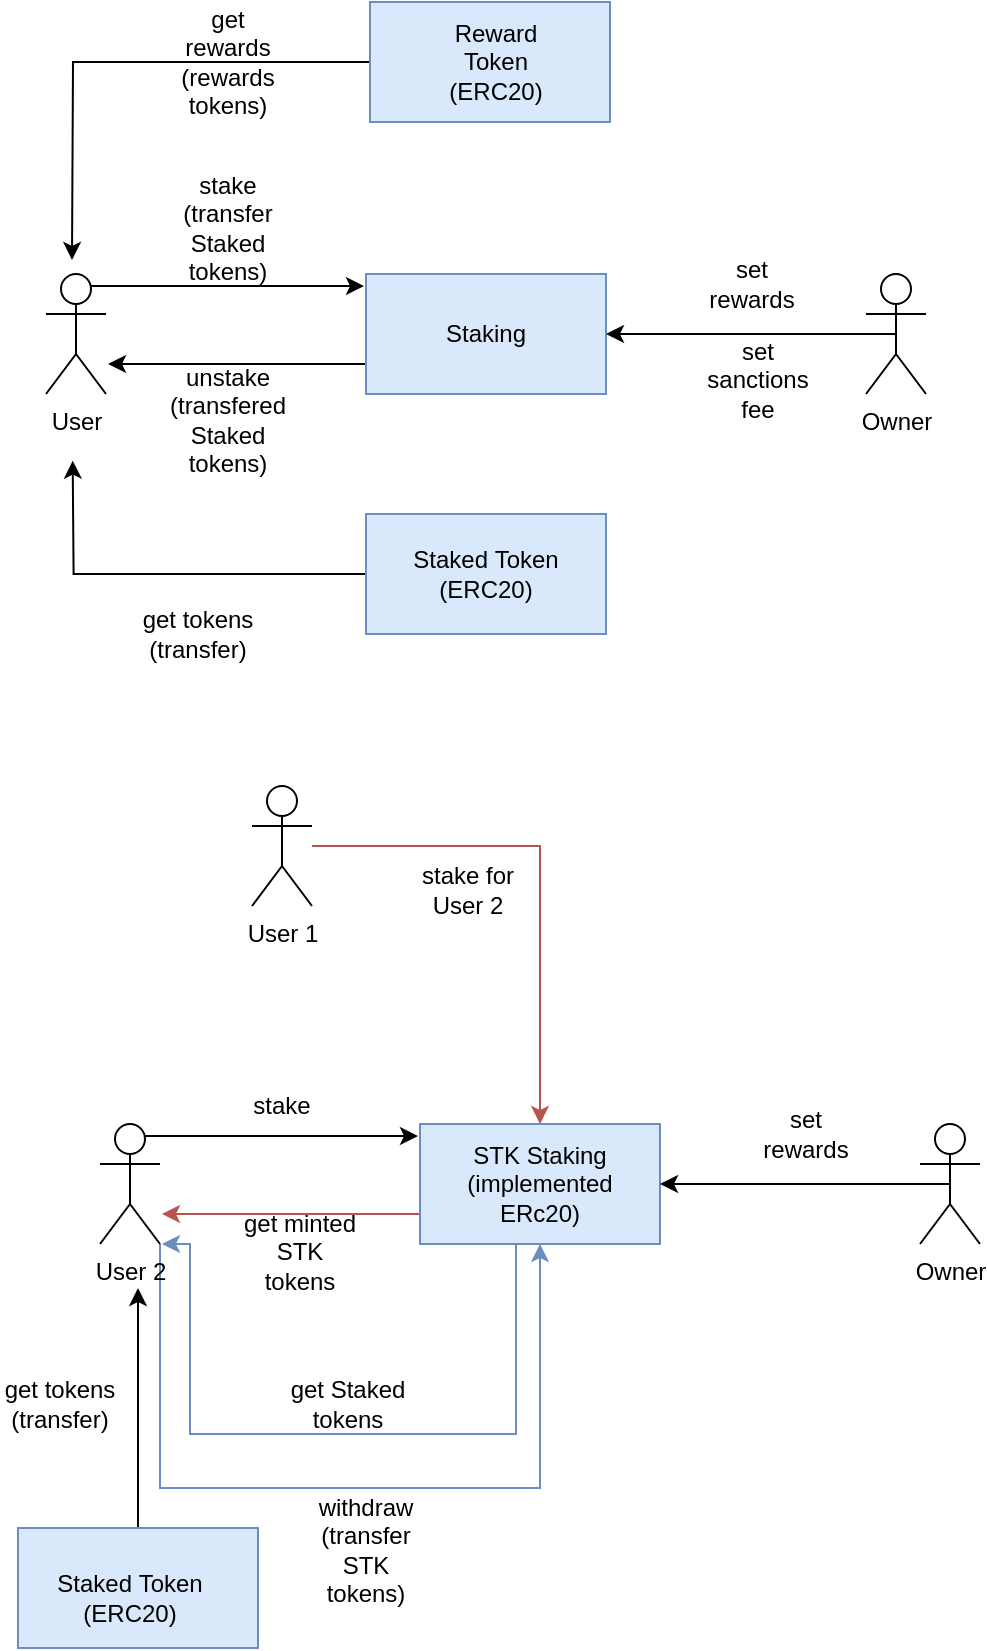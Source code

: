 <mxfile version="20.8.1" type="github">
  <diagram id="nXCdoutsdS2Su5gVqoBQ" name="Page-1">
    <mxGraphModel dx="723" dy="923" grid="0" gridSize="10" guides="1" tooltips="1" connect="1" arrows="1" fold="1" page="0" pageScale="1" pageWidth="827" pageHeight="1169" math="0" shadow="0">
      <root>
        <mxCell id="0" />
        <mxCell id="1" parent="0" />
        <mxCell id="y1yxAqHW_iSaar0OWGpF-6" style="edgeStyle=orthogonalEdgeStyle;rounded=0;orthogonalLoop=1;jettySize=auto;html=1;exitX=0;exitY=0.5;exitDx=0;exitDy=0;" parent="1" source="fHwGQ-y5JcDYO3soijXK-1" edge="1">
          <mxGeometry relative="1" as="geometry">
            <mxPoint x="173.333" y="203.333" as="targetPoint" />
          </mxGeometry>
        </mxCell>
        <mxCell id="fHwGQ-y5JcDYO3soijXK-1" value="" style="rounded=0;whiteSpace=wrap;html=1;fillColor=#dae8fc;strokeColor=#6c8ebf;" parent="1" vertex="1">
          <mxGeometry x="320" y="230" width="120" height="60" as="geometry" />
        </mxCell>
        <mxCell id="fHwGQ-y5JcDYO3soijXK-2" value="Staked&amp;nbsp;Token (ERC20)" style="text;html=1;strokeColor=none;fillColor=none;align=center;verticalAlign=middle;whiteSpace=wrap;rounded=0;" parent="1" vertex="1">
          <mxGeometry x="350" y="245" width="60" height="30" as="geometry" />
        </mxCell>
        <mxCell id="wN1k_Uzcqz9uB5MGEsxn-3" style="edgeStyle=orthogonalEdgeStyle;rounded=0;orthogonalLoop=1;jettySize=auto;html=1;exitX=0;exitY=0.75;exitDx=0;exitDy=0;" parent="1" source="fHwGQ-y5JcDYO3soijXK-4" edge="1">
          <mxGeometry relative="1" as="geometry">
            <mxPoint x="191" y="155" as="targetPoint" />
          </mxGeometry>
        </mxCell>
        <mxCell id="fHwGQ-y5JcDYO3soijXK-4" value="" style="rounded=0;whiteSpace=wrap;html=1;fillColor=#dae8fc;strokeColor=#6c8ebf;" parent="1" vertex="1">
          <mxGeometry x="320" y="110" width="120" height="60" as="geometry" />
        </mxCell>
        <mxCell id="fHwGQ-y5JcDYO3soijXK-5" value="Staking" style="text;html=1;strokeColor=none;fillColor=none;align=center;verticalAlign=middle;whiteSpace=wrap;rounded=0;" parent="1" vertex="1">
          <mxGeometry x="350" y="125" width="60" height="30" as="geometry" />
        </mxCell>
        <mxCell id="fHwGQ-y5JcDYO3soijXK-25" style="edgeStyle=none;rounded=0;orthogonalLoop=1;jettySize=auto;html=1;exitX=0.75;exitY=0.1;exitDx=0;exitDy=0;exitPerimeter=0;" parent="1" source="fHwGQ-y5JcDYO3soijXK-6" edge="1">
          <mxGeometry relative="1" as="geometry">
            <mxPoint x="190" y="140" as="sourcePoint" />
            <mxPoint x="319" y="116" as="targetPoint" />
          </mxGeometry>
        </mxCell>
        <mxCell id="fHwGQ-y5JcDYO3soijXK-6" value="User" style="shape=umlActor;verticalLabelPosition=bottom;verticalAlign=top;html=1;outlineConnect=0;" parent="1" vertex="1">
          <mxGeometry x="160" y="110" width="30" height="60" as="geometry" />
        </mxCell>
        <mxCell id="y1yxAqHW_iSaar0OWGpF-13" style="edgeStyle=orthogonalEdgeStyle;rounded=0;orthogonalLoop=1;jettySize=auto;html=1;exitX=0.5;exitY=0.5;exitDx=0;exitDy=0;exitPerimeter=0;entryX=1;entryY=0.5;entryDx=0;entryDy=0;" parent="1" source="fHwGQ-y5JcDYO3soijXK-9" target="fHwGQ-y5JcDYO3soijXK-4" edge="1">
          <mxGeometry relative="1" as="geometry" />
        </mxCell>
        <mxCell id="fHwGQ-y5JcDYO3soijXK-9" value="Owner" style="shape=umlActor;verticalLabelPosition=bottom;verticalAlign=top;html=1;outlineConnect=0;" parent="1" vertex="1">
          <mxGeometry x="570" y="110" width="30" height="60" as="geometry" />
        </mxCell>
        <mxCell id="fHwGQ-y5JcDYO3soijXK-15" style="edgeStyle=none;rounded=0;orthogonalLoop=1;jettySize=auto;html=1;exitX=0.5;exitY=0;exitDx=0;exitDy=0;" parent="1" edge="1">
          <mxGeometry relative="1" as="geometry">
            <mxPoint x="545" y="230" as="sourcePoint" />
            <mxPoint x="545" y="230" as="targetPoint" />
          </mxGeometry>
        </mxCell>
        <mxCell id="wN1k_Uzcqz9uB5MGEsxn-1" style="edgeStyle=orthogonalEdgeStyle;rounded=0;orthogonalLoop=1;jettySize=auto;html=1;exitX=0;exitY=0.5;exitDx=0;exitDy=0;" parent="1" source="y1yxAqHW_iSaar0OWGpF-2" edge="1">
          <mxGeometry relative="1" as="geometry">
            <mxPoint x="173" y="103" as="targetPoint" />
          </mxGeometry>
        </mxCell>
        <mxCell id="y1yxAqHW_iSaar0OWGpF-2" value="" style="rounded=0;whiteSpace=wrap;html=1;fillColor=#dae8fc;strokeColor=#6c8ebf;" parent="1" vertex="1">
          <mxGeometry x="322" y="-26" width="120" height="60" as="geometry" />
        </mxCell>
        <mxCell id="y1yxAqHW_iSaar0OWGpF-3" value="Reward Token (ERC20)" style="text;html=1;strokeColor=none;fillColor=none;align=center;verticalAlign=middle;whiteSpace=wrap;rounded=0;" parent="1" vertex="1">
          <mxGeometry x="355" y="-11" width="60" height="30" as="geometry" />
        </mxCell>
        <mxCell id="y1yxAqHW_iSaar0OWGpF-7" value="get tokens (transfer)" style="text;html=1;strokeColor=none;fillColor=none;align=center;verticalAlign=middle;whiteSpace=wrap;rounded=0;" parent="1" vertex="1">
          <mxGeometry x="206" y="275" width="60" height="30" as="geometry" />
        </mxCell>
        <mxCell id="y1yxAqHW_iSaar0OWGpF-14" value="set rewards" style="text;html=1;strokeColor=none;fillColor=none;align=center;verticalAlign=middle;whiteSpace=wrap;rounded=0;" parent="1" vertex="1">
          <mxGeometry x="483" y="100" width="60" height="30" as="geometry" />
        </mxCell>
        <mxCell id="y1yxAqHW_iSaar0OWGpF-15" value="stake&lt;br&gt;(transfer Staked tokens)" style="text;html=1;strokeColor=none;fillColor=none;align=center;verticalAlign=middle;whiteSpace=wrap;rounded=0;" parent="1" vertex="1">
          <mxGeometry x="221" y="72" width="60" height="30" as="geometry" />
        </mxCell>
        <mxCell id="y1yxAqHW_iSaar0OWGpF-17" value="get rewards (rewards tokens)" style="text;html=1;strokeColor=none;fillColor=none;align=center;verticalAlign=middle;whiteSpace=wrap;rounded=0;" parent="1" vertex="1">
          <mxGeometry x="221" y="-11" width="60" height="30" as="geometry" />
        </mxCell>
        <mxCell id="wN1k_Uzcqz9uB5MGEsxn-2" value="unstake (transfered Staked tokens)" style="text;html=1;strokeColor=none;fillColor=none;align=center;verticalAlign=middle;whiteSpace=wrap;rounded=0;" parent="1" vertex="1">
          <mxGeometry x="221" y="168" width="60" height="30" as="geometry" />
        </mxCell>
        <mxCell id="wN1k_Uzcqz9uB5MGEsxn-4" value="set sanctions fee" style="text;html=1;strokeColor=none;fillColor=none;align=center;verticalAlign=middle;whiteSpace=wrap;rounded=0;" parent="1" vertex="1">
          <mxGeometry x="486" y="148" width="60" height="30" as="geometry" />
        </mxCell>
        <mxCell id="_vmH7tVMYnqEydsGNR4z-29" style="edgeStyle=orthogonalEdgeStyle;rounded=0;orthogonalLoop=1;jettySize=auto;html=1;exitX=0.5;exitY=0;exitDx=0;exitDy=0;" edge="1" parent="1" source="_vmH7tVMYnqEydsGNR4z-2">
          <mxGeometry relative="1" as="geometry">
            <mxPoint x="206" y="617" as="targetPoint" />
          </mxGeometry>
        </mxCell>
        <mxCell id="_vmH7tVMYnqEydsGNR4z-2" value="" style="rounded=0;whiteSpace=wrap;html=1;fillColor=#dae8fc;strokeColor=#6c8ebf;" vertex="1" parent="1">
          <mxGeometry x="146" y="737" width="120" height="60" as="geometry" />
        </mxCell>
        <mxCell id="_vmH7tVMYnqEydsGNR4z-3" value="Staked&amp;nbsp;Token (ERC20)" style="text;html=1;strokeColor=none;fillColor=none;align=center;verticalAlign=middle;whiteSpace=wrap;rounded=0;" vertex="1" parent="1">
          <mxGeometry x="176" y="759" width="52" height="26" as="geometry" />
        </mxCell>
        <mxCell id="_vmH7tVMYnqEydsGNR4z-4" style="edgeStyle=orthogonalEdgeStyle;rounded=0;orthogonalLoop=1;jettySize=auto;html=1;exitX=0;exitY=0.75;exitDx=0;exitDy=0;fillColor=#f8cecc;strokeColor=#b85450;" edge="1" parent="1" source="_vmH7tVMYnqEydsGNR4z-5">
          <mxGeometry relative="1" as="geometry">
            <mxPoint x="218" y="580" as="targetPoint" />
          </mxGeometry>
        </mxCell>
        <mxCell id="_vmH7tVMYnqEydsGNR4z-39" style="edgeStyle=orthogonalEdgeStyle;rounded=0;orthogonalLoop=1;jettySize=auto;html=1;exitX=0.25;exitY=1;exitDx=0;exitDy=0;fillColor=#dae8fc;strokeColor=#6c8ebf;" edge="1" parent="1" source="_vmH7tVMYnqEydsGNR4z-5">
          <mxGeometry relative="1" as="geometry">
            <mxPoint x="218" y="595" as="targetPoint" />
            <Array as="points">
              <mxPoint x="395" y="595" />
              <mxPoint x="395" y="690" />
              <mxPoint x="232" y="690" />
              <mxPoint x="232" y="595" />
            </Array>
          </mxGeometry>
        </mxCell>
        <mxCell id="_vmH7tVMYnqEydsGNR4z-5" value="" style="rounded=0;whiteSpace=wrap;html=1;fillColor=#dae8fc;strokeColor=#6c8ebf;" vertex="1" parent="1">
          <mxGeometry x="347" y="535" width="120" height="60" as="geometry" />
        </mxCell>
        <mxCell id="_vmH7tVMYnqEydsGNR4z-6" value="STK Staking (implemented ERc20)" style="text;html=1;strokeColor=none;fillColor=none;align=center;verticalAlign=middle;whiteSpace=wrap;rounded=0;" vertex="1" parent="1">
          <mxGeometry x="377" y="550" width="60" height="30" as="geometry" />
        </mxCell>
        <mxCell id="_vmH7tVMYnqEydsGNR4z-7" style="edgeStyle=none;rounded=0;orthogonalLoop=1;jettySize=auto;html=1;exitX=0.75;exitY=0.1;exitDx=0;exitDy=0;exitPerimeter=0;" edge="1" parent="1" source="_vmH7tVMYnqEydsGNR4z-8">
          <mxGeometry relative="1" as="geometry">
            <mxPoint x="217" y="565" as="sourcePoint" />
            <mxPoint x="346" y="541" as="targetPoint" />
          </mxGeometry>
        </mxCell>
        <mxCell id="_vmH7tVMYnqEydsGNR4z-30" style="edgeStyle=orthogonalEdgeStyle;rounded=0;orthogonalLoop=1;jettySize=auto;html=1;exitX=1;exitY=1;exitDx=0;exitDy=0;exitPerimeter=0;entryX=0.5;entryY=1;entryDx=0;entryDy=0;fillColor=#dae8fc;strokeColor=#6c8ebf;" edge="1" parent="1" source="_vmH7tVMYnqEydsGNR4z-8" target="_vmH7tVMYnqEydsGNR4z-5">
          <mxGeometry relative="1" as="geometry">
            <Array as="points">
              <mxPoint x="217" y="717" />
              <mxPoint x="407" y="717" />
            </Array>
          </mxGeometry>
        </mxCell>
        <mxCell id="_vmH7tVMYnqEydsGNR4z-8" value="User 2" style="shape=umlActor;verticalLabelPosition=bottom;verticalAlign=top;html=1;outlineConnect=0;" vertex="1" parent="1">
          <mxGeometry x="187" y="535" width="30" height="60" as="geometry" />
        </mxCell>
        <mxCell id="_vmH7tVMYnqEydsGNR4z-9" style="edgeStyle=orthogonalEdgeStyle;rounded=0;orthogonalLoop=1;jettySize=auto;html=1;exitX=0.5;exitY=0.5;exitDx=0;exitDy=0;exitPerimeter=0;entryX=1;entryY=0.5;entryDx=0;entryDy=0;" edge="1" parent="1" source="_vmH7tVMYnqEydsGNR4z-10" target="_vmH7tVMYnqEydsGNR4z-5">
          <mxGeometry relative="1" as="geometry" />
        </mxCell>
        <mxCell id="_vmH7tVMYnqEydsGNR4z-10" value="Owner" style="shape=umlActor;verticalLabelPosition=bottom;verticalAlign=top;html=1;outlineConnect=0;" vertex="1" parent="1">
          <mxGeometry x="597" y="535" width="30" height="60" as="geometry" />
        </mxCell>
        <mxCell id="_vmH7tVMYnqEydsGNR4z-11" style="edgeStyle=none;rounded=0;orthogonalLoop=1;jettySize=auto;html=1;exitX=0.5;exitY=0;exitDx=0;exitDy=0;" edge="1" parent="1">
          <mxGeometry relative="1" as="geometry">
            <mxPoint x="572" y="655" as="sourcePoint" />
            <mxPoint x="572" y="655" as="targetPoint" />
          </mxGeometry>
        </mxCell>
        <mxCell id="_vmH7tVMYnqEydsGNR4z-15" value="get tokens (transfer)" style="text;html=1;strokeColor=none;fillColor=none;align=center;verticalAlign=middle;whiteSpace=wrap;rounded=0;" vertex="1" parent="1">
          <mxGeometry x="137" y="660" width="60" height="30" as="geometry" />
        </mxCell>
        <mxCell id="_vmH7tVMYnqEydsGNR4z-16" value="set rewards" style="text;html=1;strokeColor=none;fillColor=none;align=center;verticalAlign=middle;whiteSpace=wrap;rounded=0;" vertex="1" parent="1">
          <mxGeometry x="510" y="525" width="60" height="30" as="geometry" />
        </mxCell>
        <mxCell id="_vmH7tVMYnqEydsGNR4z-17" value="stake" style="text;html=1;strokeColor=none;fillColor=none;align=center;verticalAlign=middle;whiteSpace=wrap;rounded=0;" vertex="1" parent="1">
          <mxGeometry x="248" y="511" width="60" height="30" as="geometry" />
        </mxCell>
        <mxCell id="_vmH7tVMYnqEydsGNR4z-25" style="edgeStyle=orthogonalEdgeStyle;rounded=0;orthogonalLoop=1;jettySize=auto;html=1;entryX=0.5;entryY=0;entryDx=0;entryDy=0;fillColor=#f8cecc;strokeColor=#b85450;" edge="1" parent="1" source="_vmH7tVMYnqEydsGNR4z-23" target="_vmH7tVMYnqEydsGNR4z-5">
          <mxGeometry relative="1" as="geometry" />
        </mxCell>
        <mxCell id="_vmH7tVMYnqEydsGNR4z-23" value="User 1" style="shape=umlActor;verticalLabelPosition=bottom;verticalAlign=top;html=1;outlineConnect=0;" vertex="1" parent="1">
          <mxGeometry x="263" y="366" width="30" height="60" as="geometry" />
        </mxCell>
        <mxCell id="_vmH7tVMYnqEydsGNR4z-26" value="stake for User 2" style="text;html=1;strokeColor=none;fillColor=none;align=center;verticalAlign=middle;whiteSpace=wrap;rounded=0;" vertex="1" parent="1">
          <mxGeometry x="341" y="403" width="60" height="30" as="geometry" />
        </mxCell>
        <mxCell id="_vmH7tVMYnqEydsGNR4z-28" value="get minted STK tokens" style="text;html=1;strokeColor=none;fillColor=none;align=center;verticalAlign=middle;whiteSpace=wrap;rounded=0;" vertex="1" parent="1">
          <mxGeometry x="257" y="584" width="60" height="30" as="geometry" />
        </mxCell>
        <mxCell id="_vmH7tVMYnqEydsGNR4z-33" value="withdraw (transfer STK tokens)" style="text;html=1;strokeColor=none;fillColor=none;align=center;verticalAlign=middle;whiteSpace=wrap;rounded=0;" vertex="1" parent="1">
          <mxGeometry x="290" y="733" width="60" height="30" as="geometry" />
        </mxCell>
        <mxCell id="_vmH7tVMYnqEydsGNR4z-40" value="get Staked tokens" style="text;html=1;strokeColor=none;fillColor=none;align=center;verticalAlign=middle;whiteSpace=wrap;rounded=0;" vertex="1" parent="1">
          <mxGeometry x="281" y="660" width="60" height="30" as="geometry" />
        </mxCell>
      </root>
    </mxGraphModel>
  </diagram>
</mxfile>
